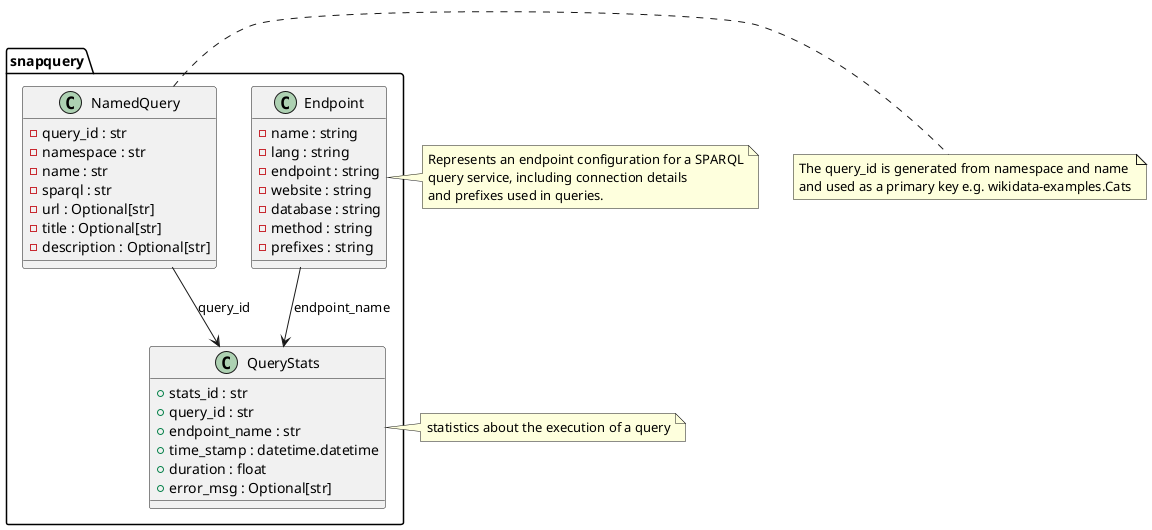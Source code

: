@startuml
package snapquery {
    class NamedQuery {
        - query_id : str 
        - namespace : str
        - name : str
        - sparql : str
        - url : Optional[str]
        - title : Optional[str]
        - description : Optional[str]
    }
    class Endpoint {
	    - name : string
	    - lang : string
	    - endpoint : string
	    - website : string
	    - database : string
	    - method : string
	    - prefixes : string
    }
    
    class QueryStats {
        + stats_id : str
        + query_id : str
        + endpoint_name : str
        + time_stamp : datetime.datetime
        + duration : float
        + error_msg : Optional[str]
    }

    NamedQuery --> QueryStats : query_id
    Endpoint --> QueryStats : endpoint_name
}

note right of Endpoint
  Represents an endpoint configuration for a SPARQL
  query service, including connection details
  and prefixes used in queries.
end note

note right of NamedQuery
  The query_id is generated from namespace and name
  and used as a primary key e.g. wikidata-examples.Cats
end note

note right of QueryStats
  statistics about the execution of a query
end note
@enduml
